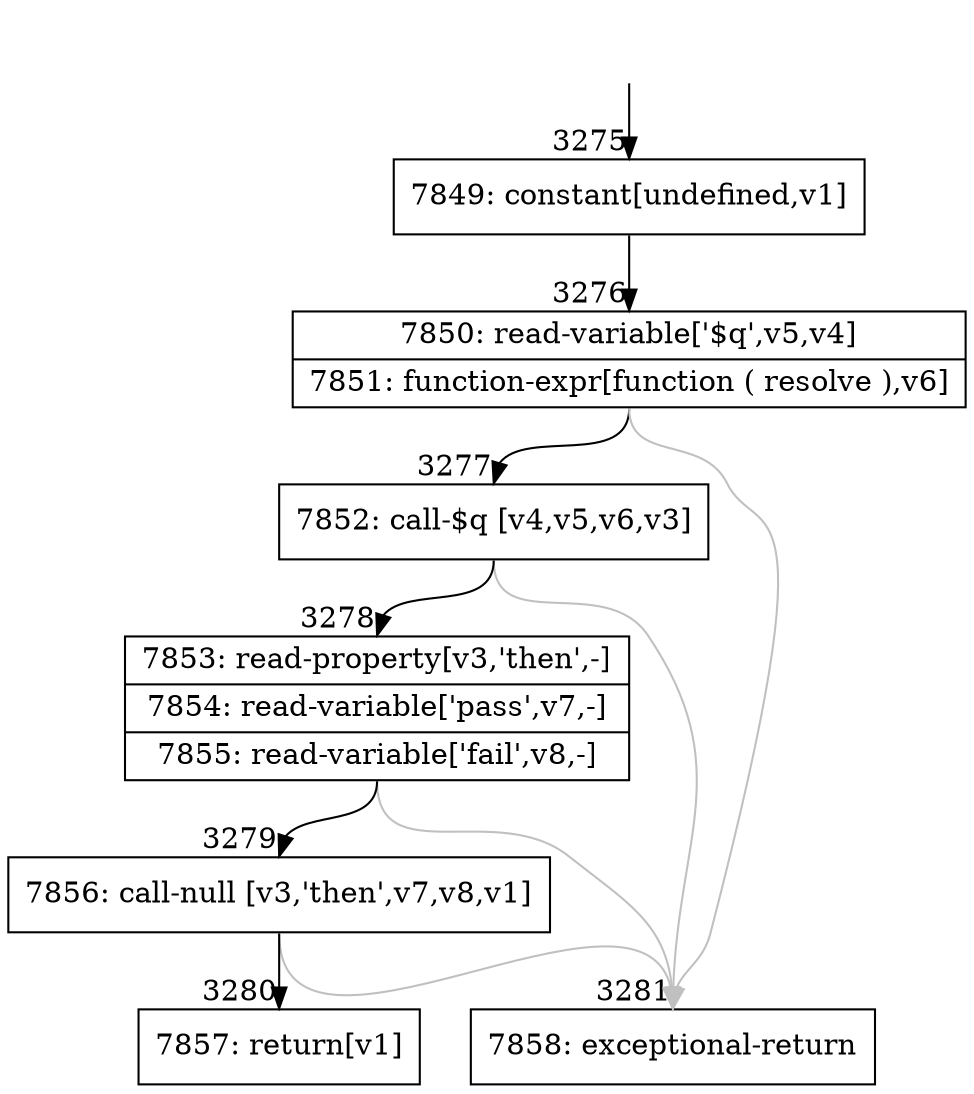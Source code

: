 digraph {
rankdir="TD"
BB_entry267[shape=none,label=""];
BB_entry267 -> BB3275 [tailport=s, headport=n, headlabel="    3275"]
BB3275 [shape=record label="{7849: constant[undefined,v1]}" ] 
BB3275 -> BB3276 [tailport=s, headport=n, headlabel="      3276"]
BB3276 [shape=record label="{7850: read-variable['$q',v5,v4]|7851: function-expr[function ( resolve ),v6]}" ] 
BB3276 -> BB3277 [tailport=s, headport=n, headlabel="      3277"]
BB3276 -> BB3281 [tailport=s, headport=n, color=gray, headlabel="      3281"]
BB3277 [shape=record label="{7852: call-$q [v4,v5,v6,v3]}" ] 
BB3277 -> BB3278 [tailport=s, headport=n, headlabel="      3278"]
BB3277 -> BB3281 [tailport=s, headport=n, color=gray]
BB3278 [shape=record label="{7853: read-property[v3,'then',-]|7854: read-variable['pass',v7,-]|7855: read-variable['fail',v8,-]}" ] 
BB3278 -> BB3279 [tailport=s, headport=n, headlabel="      3279"]
BB3278 -> BB3281 [tailport=s, headport=n, color=gray]
BB3279 [shape=record label="{7856: call-null [v3,'then',v7,v8,v1]}" ] 
BB3279 -> BB3280 [tailport=s, headport=n, headlabel="      3280"]
BB3279 -> BB3281 [tailport=s, headport=n, color=gray]
BB3280 [shape=record label="{7857: return[v1]}" ] 
BB3281 [shape=record label="{7858: exceptional-return}" ] 
//#$~ 4819
}
